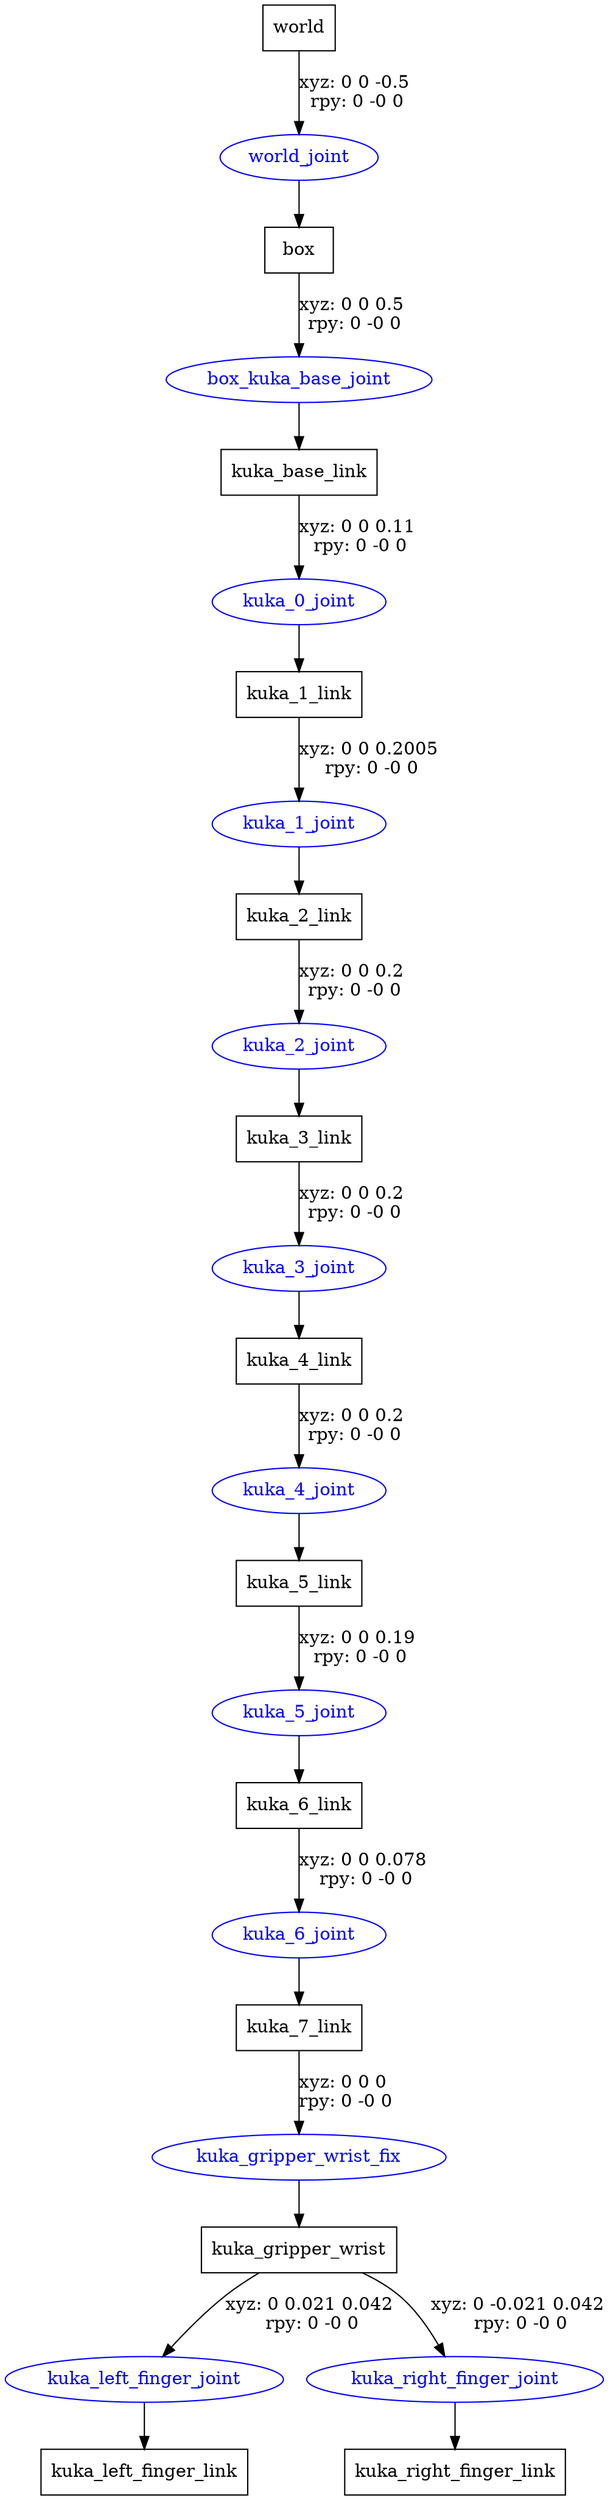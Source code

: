 digraph G {
node [shape=box];
"world" [label="world"];
"box" [label="box"];
"kuka_base_link" [label="kuka_base_link"];
"kuka_1_link" [label="kuka_1_link"];
"kuka_2_link" [label="kuka_2_link"];
"kuka_3_link" [label="kuka_3_link"];
"kuka_4_link" [label="kuka_4_link"];
"kuka_5_link" [label="kuka_5_link"];
"kuka_6_link" [label="kuka_6_link"];
"kuka_7_link" [label="kuka_7_link"];
"kuka_gripper_wrist" [label="kuka_gripper_wrist"];
"kuka_left_finger_link" [label="kuka_left_finger_link"];
"kuka_right_finger_link" [label="kuka_right_finger_link"];
node [shape=ellipse, color=blue, fontcolor=blue];
"world" -> "world_joint" [label="xyz: 0 0 -0.5 \nrpy: 0 -0 0"]
"world_joint" -> "box"
"box" -> "box_kuka_base_joint" [label="xyz: 0 0 0.5 \nrpy: 0 -0 0"]
"box_kuka_base_joint" -> "kuka_base_link"
"kuka_base_link" -> "kuka_0_joint" [label="xyz: 0 0 0.11 \nrpy: 0 -0 0"]
"kuka_0_joint" -> "kuka_1_link"
"kuka_1_link" -> "kuka_1_joint" [label="xyz: 0 0 0.2005 \nrpy: 0 -0 0"]
"kuka_1_joint" -> "kuka_2_link"
"kuka_2_link" -> "kuka_2_joint" [label="xyz: 0 0 0.2 \nrpy: 0 -0 0"]
"kuka_2_joint" -> "kuka_3_link"
"kuka_3_link" -> "kuka_3_joint" [label="xyz: 0 0 0.2 \nrpy: 0 -0 0"]
"kuka_3_joint" -> "kuka_4_link"
"kuka_4_link" -> "kuka_4_joint" [label="xyz: 0 0 0.2 \nrpy: 0 -0 0"]
"kuka_4_joint" -> "kuka_5_link"
"kuka_5_link" -> "kuka_5_joint" [label="xyz: 0 0 0.19 \nrpy: 0 -0 0"]
"kuka_5_joint" -> "kuka_6_link"
"kuka_6_link" -> "kuka_6_joint" [label="xyz: 0 0 0.078 \nrpy: 0 -0 0"]
"kuka_6_joint" -> "kuka_7_link"
"kuka_7_link" -> "kuka_gripper_wrist_fix" [label="xyz: 0 0 0 \nrpy: 0 -0 0"]
"kuka_gripper_wrist_fix" -> "kuka_gripper_wrist"
"kuka_gripper_wrist" -> "kuka_left_finger_joint" [label="xyz: 0 0.021 0.042 \nrpy: 0 -0 0"]
"kuka_left_finger_joint" -> "kuka_left_finger_link"
"kuka_gripper_wrist" -> "kuka_right_finger_joint" [label="xyz: 0 -0.021 0.042 \nrpy: 0 -0 0"]
"kuka_right_finger_joint" -> "kuka_right_finger_link"
}
